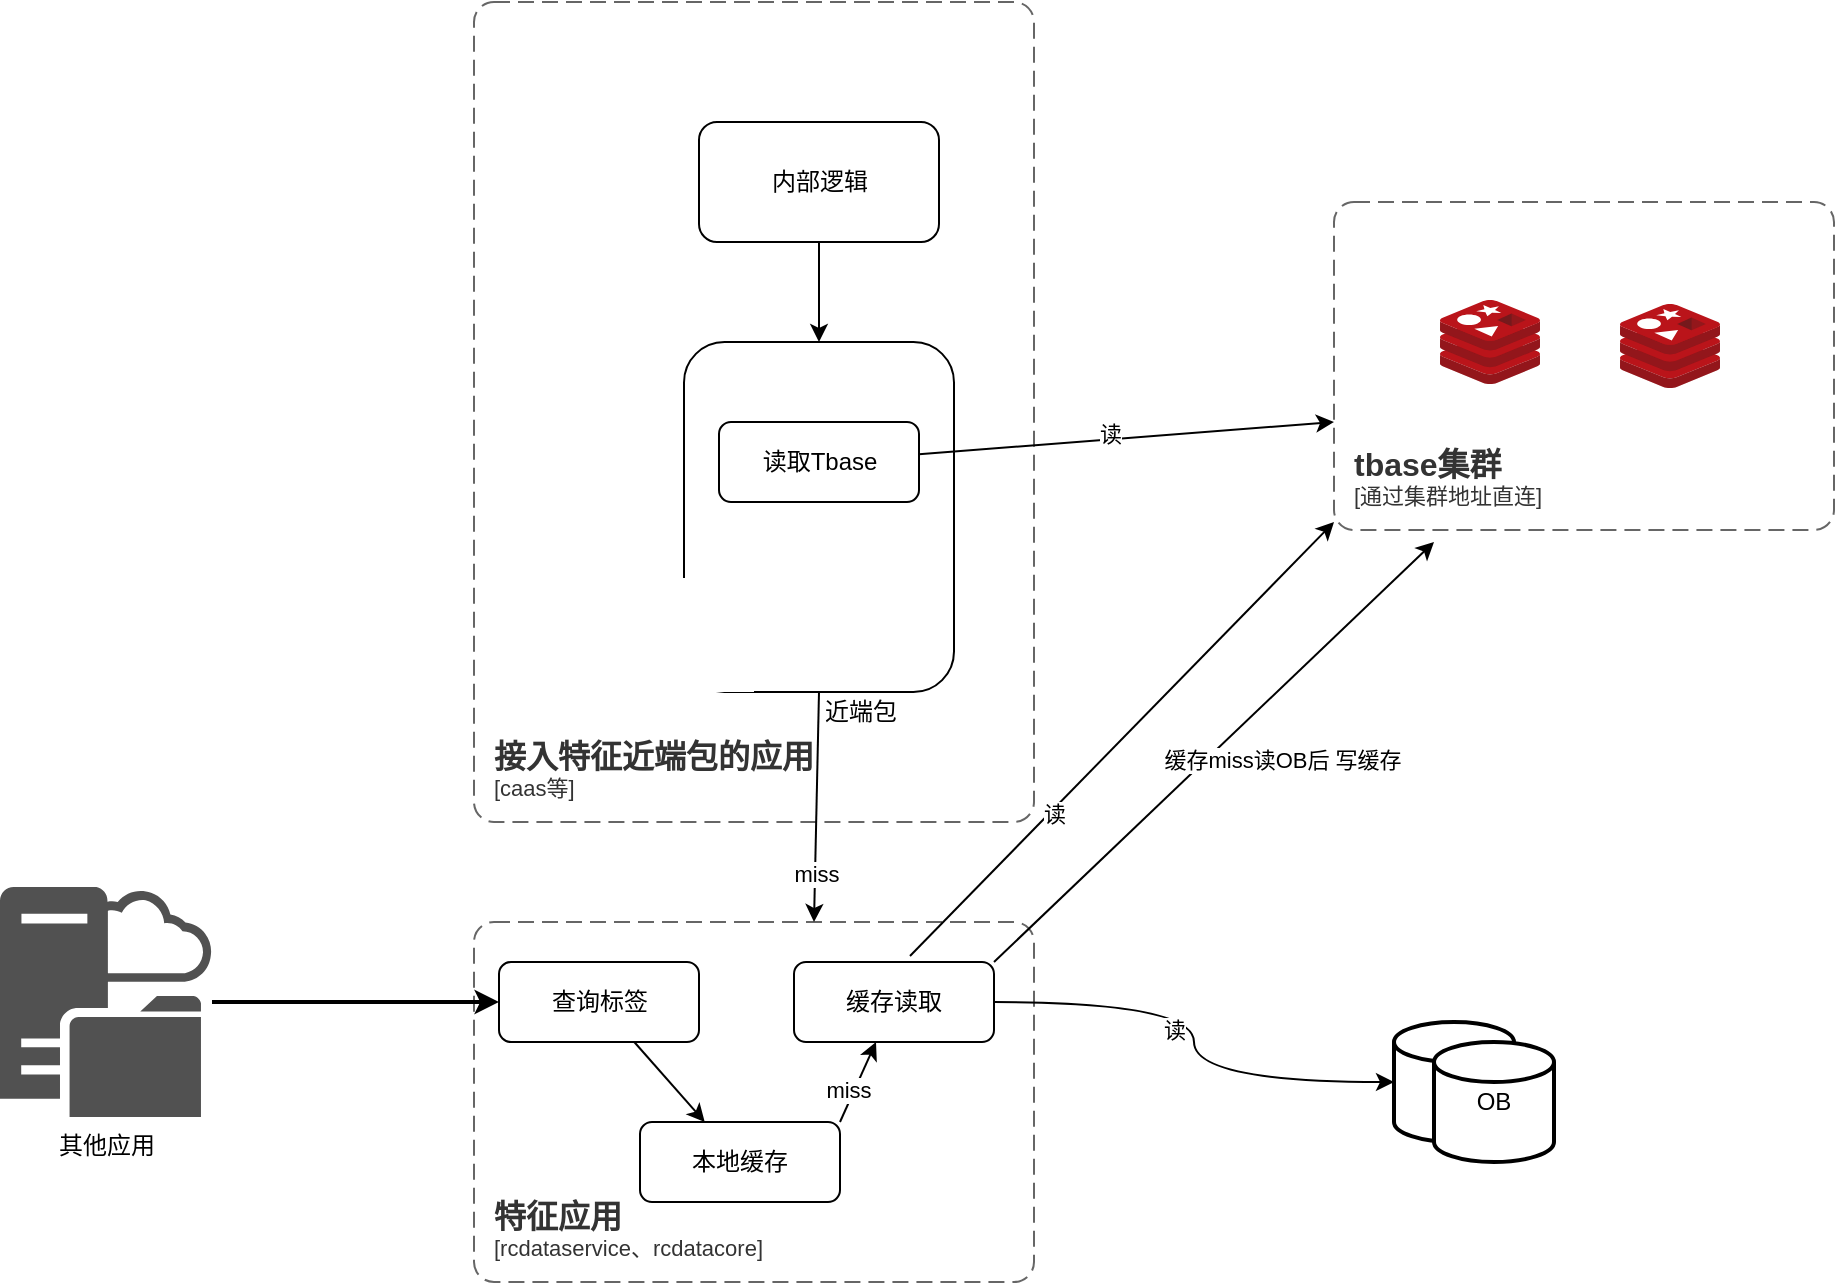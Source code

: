 <mxfile version="22.1.9" type="github">
  <diagram name="第 1 页" id="Ka0gu6g4MkIeOaY-7tnA">
    <mxGraphModel dx="2261" dy="761" grid="1" gridSize="10" guides="1" tooltips="1" connect="1" arrows="1" fold="1" page="1" pageScale="1" pageWidth="827" pageHeight="1169" math="0" shadow="0">
      <root>
        <mxCell id="0" />
        <mxCell id="1" parent="0" />
        <mxCell id="Q4t2JLVDIg3r-b49H8aY-1" value="" style="group" parent="1" vertex="1" connectable="0">
          <mxGeometry x="-150" y="60" width="917" height="640" as="geometry" />
        </mxCell>
        <object placeholders="1" c4Name="接入特征近端包的应用" label="&lt;font style=&quot;font-size: 16px&quot;&gt;&lt;b&gt;&lt;div style=&quot;text-align: left&quot;&gt;%c4Name%&lt;/div&gt;&lt;/b&gt;&lt;/font&gt;&lt;div style=&quot;text-align: left&quot;&gt;[%c4Application%]&lt;/div&gt;" c4Application="caas等" id="xKt9iiCAsTmWtsSiSc3S-3">
          <mxCell style="rounded=1;fontSize=11;whiteSpace=wrap;html=1;dashed=1;arcSize=20;fillColor=none;strokeColor=#666666;fontColor=#333333;labelBackgroundColor=none;align=left;verticalAlign=bottom;labelBorderColor=none;spacingTop=0;spacing=10;dashPattern=8 4;metaEdit=1;rotatable=0;perimeter=rectanglePerimeter;noLabel=0;labelPadding=0;allowArrows=0;connectable=0;expand=0;recursiveResize=0;editable=1;pointerEvents=0;absoluteArcSize=1;points=[[0.25,0,0],[0.5,0,0],[0.75,0,0],[1,0.25,0],[1,0.5,0],[1,0.75,0],[0.75,1,0],[0.5,1,0],[0.25,1,0],[0,0.75,0],[0,0.5,0],[0,0.25,0]];" parent="Q4t2JLVDIg3r-b49H8aY-1" vertex="1">
            <mxGeometry x="237" width="280" height="410" as="geometry" />
          </mxCell>
        </object>
        <mxCell id="xKt9iiCAsTmWtsSiSc3S-4" value="内部逻辑" style="rounded=1;whiteSpace=wrap;html=1;" parent="Q4t2JLVDIg3r-b49H8aY-1" vertex="1">
          <mxGeometry x="349.5" y="60" width="120" height="60" as="geometry" />
        </mxCell>
        <mxCell id="xKt9iiCAsTmWtsSiSc3S-5" value="" style="rounded=1;whiteSpace=wrap;html=1;" parent="Q4t2JLVDIg3r-b49H8aY-1" vertex="1">
          <mxGeometry x="342" y="170" width="135" height="175" as="geometry" />
        </mxCell>
        <mxCell id="xKt9iiCAsTmWtsSiSc3S-8" style="edgeStyle=orthogonalEdgeStyle;rounded=0;orthogonalLoop=1;jettySize=auto;html=1;" parent="Q4t2JLVDIg3r-b49H8aY-1" source="xKt9iiCAsTmWtsSiSc3S-4" target="xKt9iiCAsTmWtsSiSc3S-5" edge="1">
          <mxGeometry relative="1" as="geometry" />
        </mxCell>
        <mxCell id="xKt9iiCAsTmWtsSiSc3S-2" value="" style="shape=image;html=1;verticalAlign=top;verticalLabelPosition=bottom;labelBackgroundColor=#ffffff;imageAspect=0;aspect=fixed;image=https://cdn3.iconfinder.com/data/icons/dompicon-glyph-file-format-2/256/file-jar-format-type-128.png;imageBackground=default;" parent="Q4t2JLVDIg3r-b49H8aY-1" vertex="1">
          <mxGeometry x="320" y="288" width="57" height="57" as="geometry" />
        </mxCell>
        <mxCell id="xKt9iiCAsTmWtsSiSc3S-28" style="rounded=0;orthogonalLoop=1;jettySize=auto;html=1;" parent="Q4t2JLVDIg3r-b49H8aY-1" source="xKt9iiCAsTmWtsSiSc3S-7" edge="1">
          <mxGeometry relative="1" as="geometry">
            <mxPoint x="667" y="210" as="targetPoint" />
          </mxGeometry>
        </mxCell>
        <mxCell id="gaPYlQ3sZuw7N69oZrH0-1" value="读" style="edgeLabel;html=1;align=center;verticalAlign=middle;resizable=0;points=[];" vertex="1" connectable="0" parent="xKt9iiCAsTmWtsSiSc3S-28">
          <mxGeometry x="-0.077" y="3" relative="1" as="geometry">
            <mxPoint as="offset" />
          </mxGeometry>
        </mxCell>
        <mxCell id="xKt9iiCAsTmWtsSiSc3S-7" value="读取Tbase" style="rounded=1;whiteSpace=wrap;html=1;" parent="Q4t2JLVDIg3r-b49H8aY-1" vertex="1">
          <mxGeometry x="359.5" y="210" width="100" height="40" as="geometry" />
        </mxCell>
        <object placeholders="1" c4Name="特征应用" label="&lt;font style=&quot;font-size: 16px&quot;&gt;&lt;b&gt;&lt;div style=&quot;text-align: left&quot;&gt;%c4Name%&lt;/div&gt;&lt;/b&gt;&lt;/font&gt;&lt;div style=&quot;text-align: left&quot;&gt;[%c4Application%]&lt;/div&gt;" c4Application="rcdataservice、rcdatacore" id="xKt9iiCAsTmWtsSiSc3S-12">
          <mxCell style="rounded=1;fontSize=11;whiteSpace=wrap;html=1;dashed=1;arcSize=20;fillColor=none;strokeColor=#666666;fontColor=#333333;labelBackgroundColor=none;align=left;verticalAlign=bottom;labelBorderColor=none;spacingTop=0;spacing=10;dashPattern=8 4;metaEdit=1;rotatable=0;perimeter=rectanglePerimeter;noLabel=0;labelPadding=0;allowArrows=0;connectable=0;expand=0;recursiveResize=0;editable=1;pointerEvents=0;absoluteArcSize=1;points=[[0.25,0,0],[0.5,0,0],[0.75,0,0],[1,0.25,0],[1,0.5,0],[1,0.75,0],[0.75,1,0],[0.5,1,0],[0.25,1,0],[0,0.75,0],[0,0.5,0],[0,0.25,0]];" parent="Q4t2JLVDIg3r-b49H8aY-1" vertex="1">
            <mxGeometry x="237" y="460" width="280" height="180" as="geometry" />
          </mxCell>
        </object>
        <mxCell id="xKt9iiCAsTmWtsSiSc3S-18" value="本地缓存" style="rounded=1;whiteSpace=wrap;html=1;" parent="Q4t2JLVDIg3r-b49H8aY-1" vertex="1">
          <mxGeometry x="320" y="560" width="100" height="40" as="geometry" />
        </mxCell>
        <mxCell id="xKt9iiCAsTmWtsSiSc3S-34" style="rounded=0;orthogonalLoop=1;jettySize=auto;html=1;" parent="Q4t2JLVDIg3r-b49H8aY-1" source="xKt9iiCAsTmWtsSiSc3S-19" target="xKt9iiCAsTmWtsSiSc3S-18" edge="1">
          <mxGeometry relative="1" as="geometry" />
        </mxCell>
        <mxCell id="xKt9iiCAsTmWtsSiSc3S-19" value="查询标签" style="rounded=1;whiteSpace=wrap;html=1;" parent="Q4t2JLVDIg3r-b49H8aY-1" vertex="1">
          <mxGeometry x="249.5" y="480" width="100" height="40" as="geometry" />
        </mxCell>
        <mxCell id="xKt9iiCAsTmWtsSiSc3S-20" value="" style="group;" parent="Q4t2JLVDIg3r-b49H8aY-1" vertex="1" connectable="0">
          <mxGeometry x="667" y="100" width="250" height="164" as="geometry" />
        </mxCell>
        <mxCell id="xKt9iiCAsTmWtsSiSc3S-13" value="" style="image;sketch=0;aspect=fixed;html=1;points=[];align=center;fontSize=12;image=img/lib/mscae/Cache_Redis_Product.svg;" parent="xKt9iiCAsTmWtsSiSc3S-20" vertex="1">
          <mxGeometry x="53" y="49" width="50" height="42" as="geometry" />
        </mxCell>
        <mxCell id="xKt9iiCAsTmWtsSiSc3S-14" value="" style="image;sketch=0;aspect=fixed;html=1;points=[];align=center;fontSize=12;image=img/lib/mscae/Cache_Redis_Product.svg;" parent="xKt9iiCAsTmWtsSiSc3S-20" vertex="1">
          <mxGeometry x="143" y="51" width="50" height="42" as="geometry" />
        </mxCell>
        <object placeholders="1" c4Name="tbase集群" label="&lt;font style=&quot;font-size: 16px&quot;&gt;&lt;b&gt;&lt;div style=&quot;text-align: left&quot;&gt;%c4Name%&lt;/div&gt;&lt;/b&gt;&lt;/font&gt;&lt;div style=&quot;text-align: left&quot;&gt;[%c4Application%]&lt;/div&gt;" c4Application="通过集群地址直连" id="xKt9iiCAsTmWtsSiSc3S-15">
          <mxCell style="rounded=1;fontSize=11;whiteSpace=wrap;html=1;dashed=1;arcSize=20;fillColor=none;strokeColor=#666666;fontColor=#333333;labelBackgroundColor=none;align=left;verticalAlign=bottom;labelBorderColor=none;spacingTop=0;spacing=10;dashPattern=8 4;metaEdit=1;rotatable=0;perimeter=rectanglePerimeter;noLabel=0;labelPadding=0;allowArrows=0;connectable=0;expand=0;recursiveResize=0;editable=1;pointerEvents=0;absoluteArcSize=1;points=[[0.25,0,0],[0.5,0,0],[0.75,0,0],[1,0.25,0],[1,0.5,0],[1,0.75,0],[0.75,1,0],[0.5,1,0],[0.25,1,0],[0,0.75,0],[0,0.5,0],[0,0.25,0]];" parent="xKt9iiCAsTmWtsSiSc3S-20" vertex="1">
            <mxGeometry width="250" height="164" as="geometry" />
          </mxCell>
        </object>
        <mxCell id="xKt9iiCAsTmWtsSiSc3S-30" style="rounded=0;orthogonalLoop=1;jettySize=auto;html=1;exitX=1;exitY=0;exitDx=0;exitDy=0;" parent="Q4t2JLVDIg3r-b49H8aY-1" source="xKt9iiCAsTmWtsSiSc3S-35" edge="1">
          <mxGeometry relative="1" as="geometry">
            <mxPoint x="497" y="540" as="sourcePoint" />
            <mxPoint x="717" y="270" as="targetPoint" />
          </mxGeometry>
        </mxCell>
        <mxCell id="xKt9iiCAsTmWtsSiSc3S-41" value="缓存miss读OB后 写缓存" style="edgeLabel;html=1;align=center;verticalAlign=middle;resizable=0;points=[];" parent="xKt9iiCAsTmWtsSiSc3S-30" vertex="1" connectable="0">
          <mxGeometry x="0.127" y="-5" relative="1" as="geometry">
            <mxPoint x="16" y="14" as="offset" />
          </mxGeometry>
        </mxCell>
        <mxCell id="xKt9iiCAsTmWtsSiSc3S-25" value="" style="group" parent="Q4t2JLVDIg3r-b49H8aY-1" vertex="1" connectable="0">
          <mxGeometry x="697" y="510" width="80" height="70" as="geometry" />
        </mxCell>
        <mxCell id="xKt9iiCAsTmWtsSiSc3S-22" value="" style="strokeWidth=2;html=1;shape=mxgraph.flowchart.database;whiteSpace=wrap;" parent="xKt9iiCAsTmWtsSiSc3S-25" vertex="1">
          <mxGeometry width="60" height="60" as="geometry" />
        </mxCell>
        <mxCell id="xKt9iiCAsTmWtsSiSc3S-23" value="OB" style="strokeWidth=2;html=1;shape=mxgraph.flowchart.database;whiteSpace=wrap;" parent="xKt9iiCAsTmWtsSiSc3S-25" vertex="1">
          <mxGeometry x="20" y="10" width="60" height="60" as="geometry" />
        </mxCell>
        <mxCell id="xKt9iiCAsTmWtsSiSc3S-33" value="" style="edgeStyle=none;orthogonalLoop=1;jettySize=auto;html=1;rounded=0;exitX=0.5;exitY=1;exitDx=0;exitDy=0;" parent="Q4t2JLVDIg3r-b49H8aY-1" source="xKt9iiCAsTmWtsSiSc3S-5" edge="1">
          <mxGeometry width="100" relative="1" as="geometry">
            <mxPoint x="117" y="290" as="sourcePoint" />
            <mxPoint x="407" y="460" as="targetPoint" />
            <Array as="points" />
          </mxGeometry>
        </mxCell>
        <mxCell id="xKt9iiCAsTmWtsSiSc3S-38" value="miss" style="edgeLabel;html=1;align=center;verticalAlign=middle;resizable=0;points=[];" parent="xKt9iiCAsTmWtsSiSc3S-33" vertex="1" connectable="0">
          <mxGeometry x="0.576" relative="1" as="geometry">
            <mxPoint as="offset" />
          </mxGeometry>
        </mxCell>
        <mxCell id="xKt9iiCAsTmWtsSiSc3S-39" style="rounded=0;orthogonalLoop=1;jettySize=auto;html=1;exitX=0.58;exitY=-0.075;exitDx=0;exitDy=0;exitPerimeter=0;" parent="Q4t2JLVDIg3r-b49H8aY-1" source="xKt9iiCAsTmWtsSiSc3S-35" edge="1">
          <mxGeometry relative="1" as="geometry">
            <mxPoint x="667" y="260" as="targetPoint" />
          </mxGeometry>
        </mxCell>
        <mxCell id="xKt9iiCAsTmWtsSiSc3S-40" value="读" style="edgeLabel;html=1;align=center;verticalAlign=middle;resizable=0;points=[];" parent="xKt9iiCAsTmWtsSiSc3S-39" vertex="1" connectable="0">
          <mxGeometry x="-0.335" y="-1" relative="1" as="geometry">
            <mxPoint as="offset" />
          </mxGeometry>
        </mxCell>
        <mxCell id="xKt9iiCAsTmWtsSiSc3S-43" style="edgeStyle=orthogonalEdgeStyle;rounded=0;orthogonalLoop=1;jettySize=auto;html=1;curved=1;" parent="Q4t2JLVDIg3r-b49H8aY-1" source="xKt9iiCAsTmWtsSiSc3S-35" target="xKt9iiCAsTmWtsSiSc3S-22" edge="1">
          <mxGeometry relative="1" as="geometry" />
        </mxCell>
        <mxCell id="xKt9iiCAsTmWtsSiSc3S-44" value="读" style="edgeLabel;html=1;align=center;verticalAlign=middle;resizable=0;points=[];" parent="xKt9iiCAsTmWtsSiSc3S-43" vertex="1" connectable="0">
          <mxGeometry x="-0.056" y="-10" relative="1" as="geometry">
            <mxPoint as="offset" />
          </mxGeometry>
        </mxCell>
        <mxCell id="xKt9iiCAsTmWtsSiSc3S-35" value="缓存读取" style="rounded=1;whiteSpace=wrap;html=1;" parent="Q4t2JLVDIg3r-b49H8aY-1" vertex="1">
          <mxGeometry x="397" y="480" width="100" height="40" as="geometry" />
        </mxCell>
        <mxCell id="xKt9iiCAsTmWtsSiSc3S-36" style="rounded=0;orthogonalLoop=1;jettySize=auto;html=1;exitX=1;exitY=0;exitDx=0;exitDy=0;" parent="Q4t2JLVDIg3r-b49H8aY-1" source="xKt9iiCAsTmWtsSiSc3S-18" target="xKt9iiCAsTmWtsSiSc3S-35" edge="1">
          <mxGeometry relative="1" as="geometry" />
        </mxCell>
        <mxCell id="xKt9iiCAsTmWtsSiSc3S-37" value="miss" style="edgeLabel;html=1;align=center;verticalAlign=middle;resizable=0;points=[];" parent="xKt9iiCAsTmWtsSiSc3S-36" vertex="1" connectable="0">
          <mxGeometry x="-0.274" y="3" relative="1" as="geometry">
            <mxPoint as="offset" />
          </mxGeometry>
        </mxCell>
        <mxCell id="xKt9iiCAsTmWtsSiSc3S-46" style="edgeStyle=orthogonalEdgeStyle;rounded=0;orthogonalLoop=1;jettySize=auto;html=1;strokeWidth=2;" parent="Q4t2JLVDIg3r-b49H8aY-1" source="xKt9iiCAsTmWtsSiSc3S-45" target="xKt9iiCAsTmWtsSiSc3S-19" edge="1">
          <mxGeometry relative="1" as="geometry" />
        </mxCell>
        <mxCell id="xKt9iiCAsTmWtsSiSc3S-45" value="其他应用" style="sketch=0;pointerEvents=1;shadow=0;dashed=0;html=1;strokeColor=none;labelPosition=center;verticalLabelPosition=bottom;verticalAlign=top;align=center;fillColor=#515151;shape=mxgraph.mscae.system_center.cloud_distribution_point" parent="Q4t2JLVDIg3r-b49H8aY-1" vertex="1">
          <mxGeometry y="442.5" width="106" height="115" as="geometry" />
        </mxCell>
        <mxCell id="0VNk9lENp_9T068dHFFU-1" value="近端包" style="text;html=1;align=center;verticalAlign=middle;resizable=0;points=[];autosize=1;strokeColor=none;fillColor=none;" parent="Q4t2JLVDIg3r-b49H8aY-1" vertex="1">
          <mxGeometry x="399.5" y="340" width="60" height="30" as="geometry" />
        </mxCell>
      </root>
    </mxGraphModel>
  </diagram>
</mxfile>
